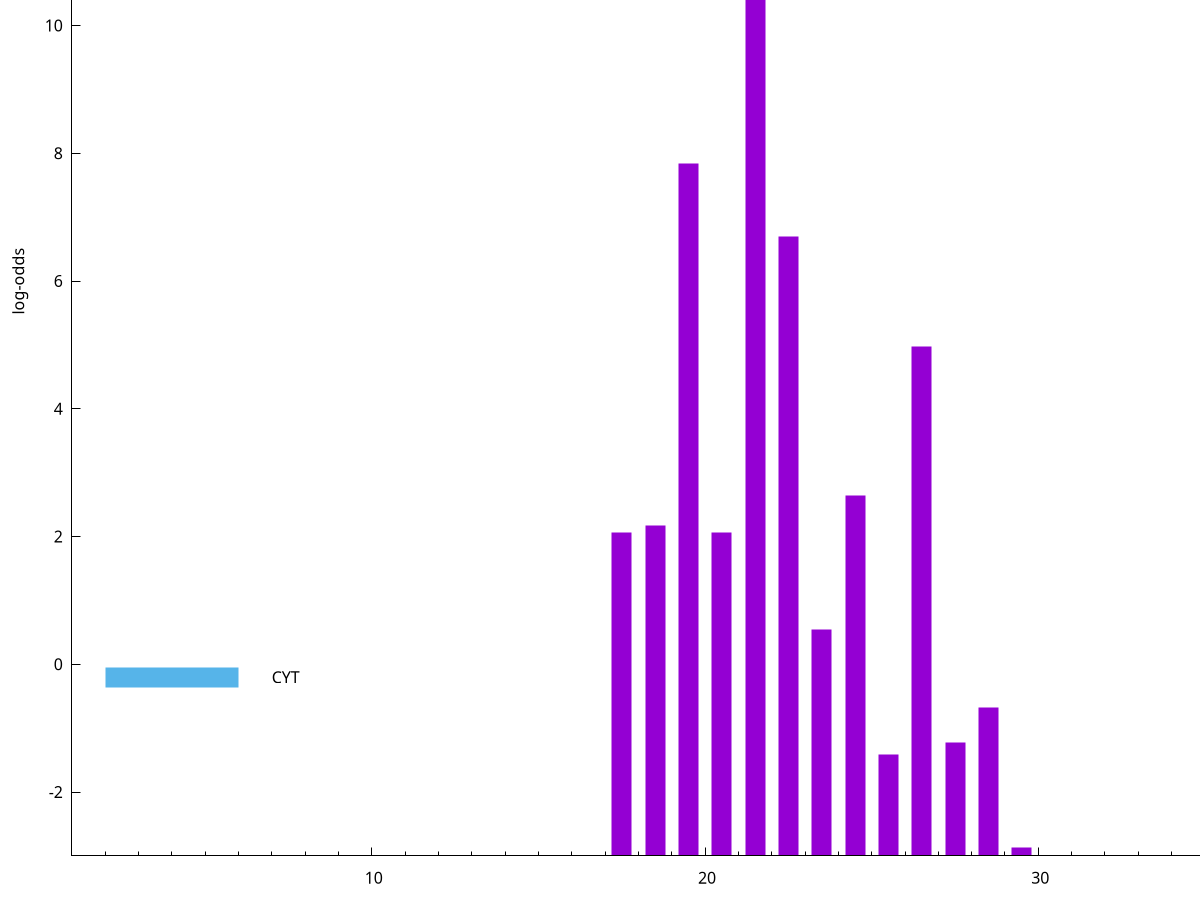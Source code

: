 set title "LipoP predictions for SRR3467249.gff"
set size 2., 1.4
set xrange [1:70] 
set mxtics 10
set yrange [-3:15]
set y2range [0:18]
set ylabel "log-odds"
set term postscript eps color solid "Helvetica" 30
set output "SRR3467249.gff163.eps"
set arrow from 2,13.6843 to 6,13.6843 nohead lt 1 lw 20
set label "SpI" at 7,13.6843
set arrow from 2,-0.200913 to 6,-0.200913 nohead lt 3 lw 20
set label "CYT" at 7,-0.200913
set arrow from 2,13.6843 to 6,13.6843 nohead lt 1 lw 20
set label "SpI" at 7,13.6843
# NOTE: The scores below are the log-odds scores with the threshold
# NOTE: subtracted (a hack to make gnuplot make the histogram all
# NOTE: look nice).
plot "-" axes x1y2 title "" with impulses lt 1 lw 20
21.500000 16.641400
19.500000 10.839490
22.500000 9.696260
26.500000 7.970690
24.500000 5.639330
18.500000 5.176200
17.500000 5.067450
20.500000 5.061830
23.500000 3.551759
28.500000 2.327145
27.500000 1.774480
25.500000 1.582790
29.500000 0.134560
e
exit
